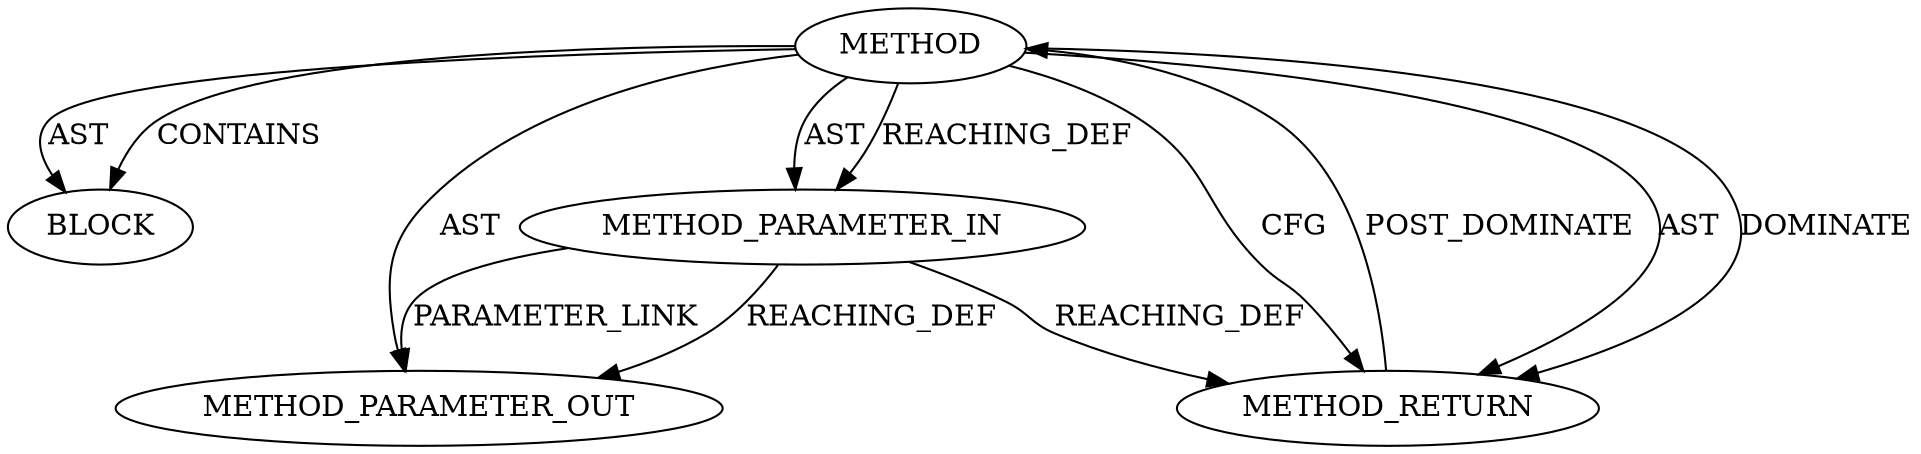 digraph {
  26692 [label=BLOCK ORDER=1 ARGUMENT_INDEX=1 CODE="<empty>" TYPE_FULL_NAME="ANY"]
  26691 [label=METHOD_PARAMETER_IN ORDER=1 CODE="p1" IS_VARIADIC=false TYPE_FULL_NAME="ANY" EVALUATION_STRATEGY="BY_VALUE" INDEX=1 NAME="p1"]
  26693 [label=METHOD_RETURN ORDER=2 CODE="RET" TYPE_FULL_NAME="ANY" EVALUATION_STRATEGY="BY_VALUE"]
  26690 [label=METHOD AST_PARENT_TYPE="NAMESPACE_BLOCK" AST_PARENT_FULL_NAME="<global>" ORDER=0 CODE="<empty>" FULL_NAME="EC_GROUP_new_by_curve_name" IS_EXTERNAL=true FILENAME="<empty>" SIGNATURE="" NAME="EC_GROUP_new_by_curve_name"]
  27677 [label=METHOD_PARAMETER_OUT ORDER=1 CODE="p1" IS_VARIADIC=false TYPE_FULL_NAME="ANY" EVALUATION_STRATEGY="BY_VALUE" INDEX=1 NAME="p1"]
  26693 -> 26690 [label=POST_DOMINATE ]
  26690 -> 26693 [label=AST ]
  26690 -> 26691 [label=AST ]
  26690 -> 26692 [label=AST ]
  26690 -> 26693 [label=DOMINATE ]
  26690 -> 27677 [label=AST ]
  26691 -> 27677 [label=REACHING_DEF VARIABLE="p1"]
  26691 -> 26693 [label=REACHING_DEF VARIABLE="p1"]
  26690 -> 26691 [label=REACHING_DEF VARIABLE=""]
  26690 -> 26693 [label=CFG ]
  26691 -> 27677 [label=PARAMETER_LINK ]
  26690 -> 26692 [label=CONTAINS ]
}

